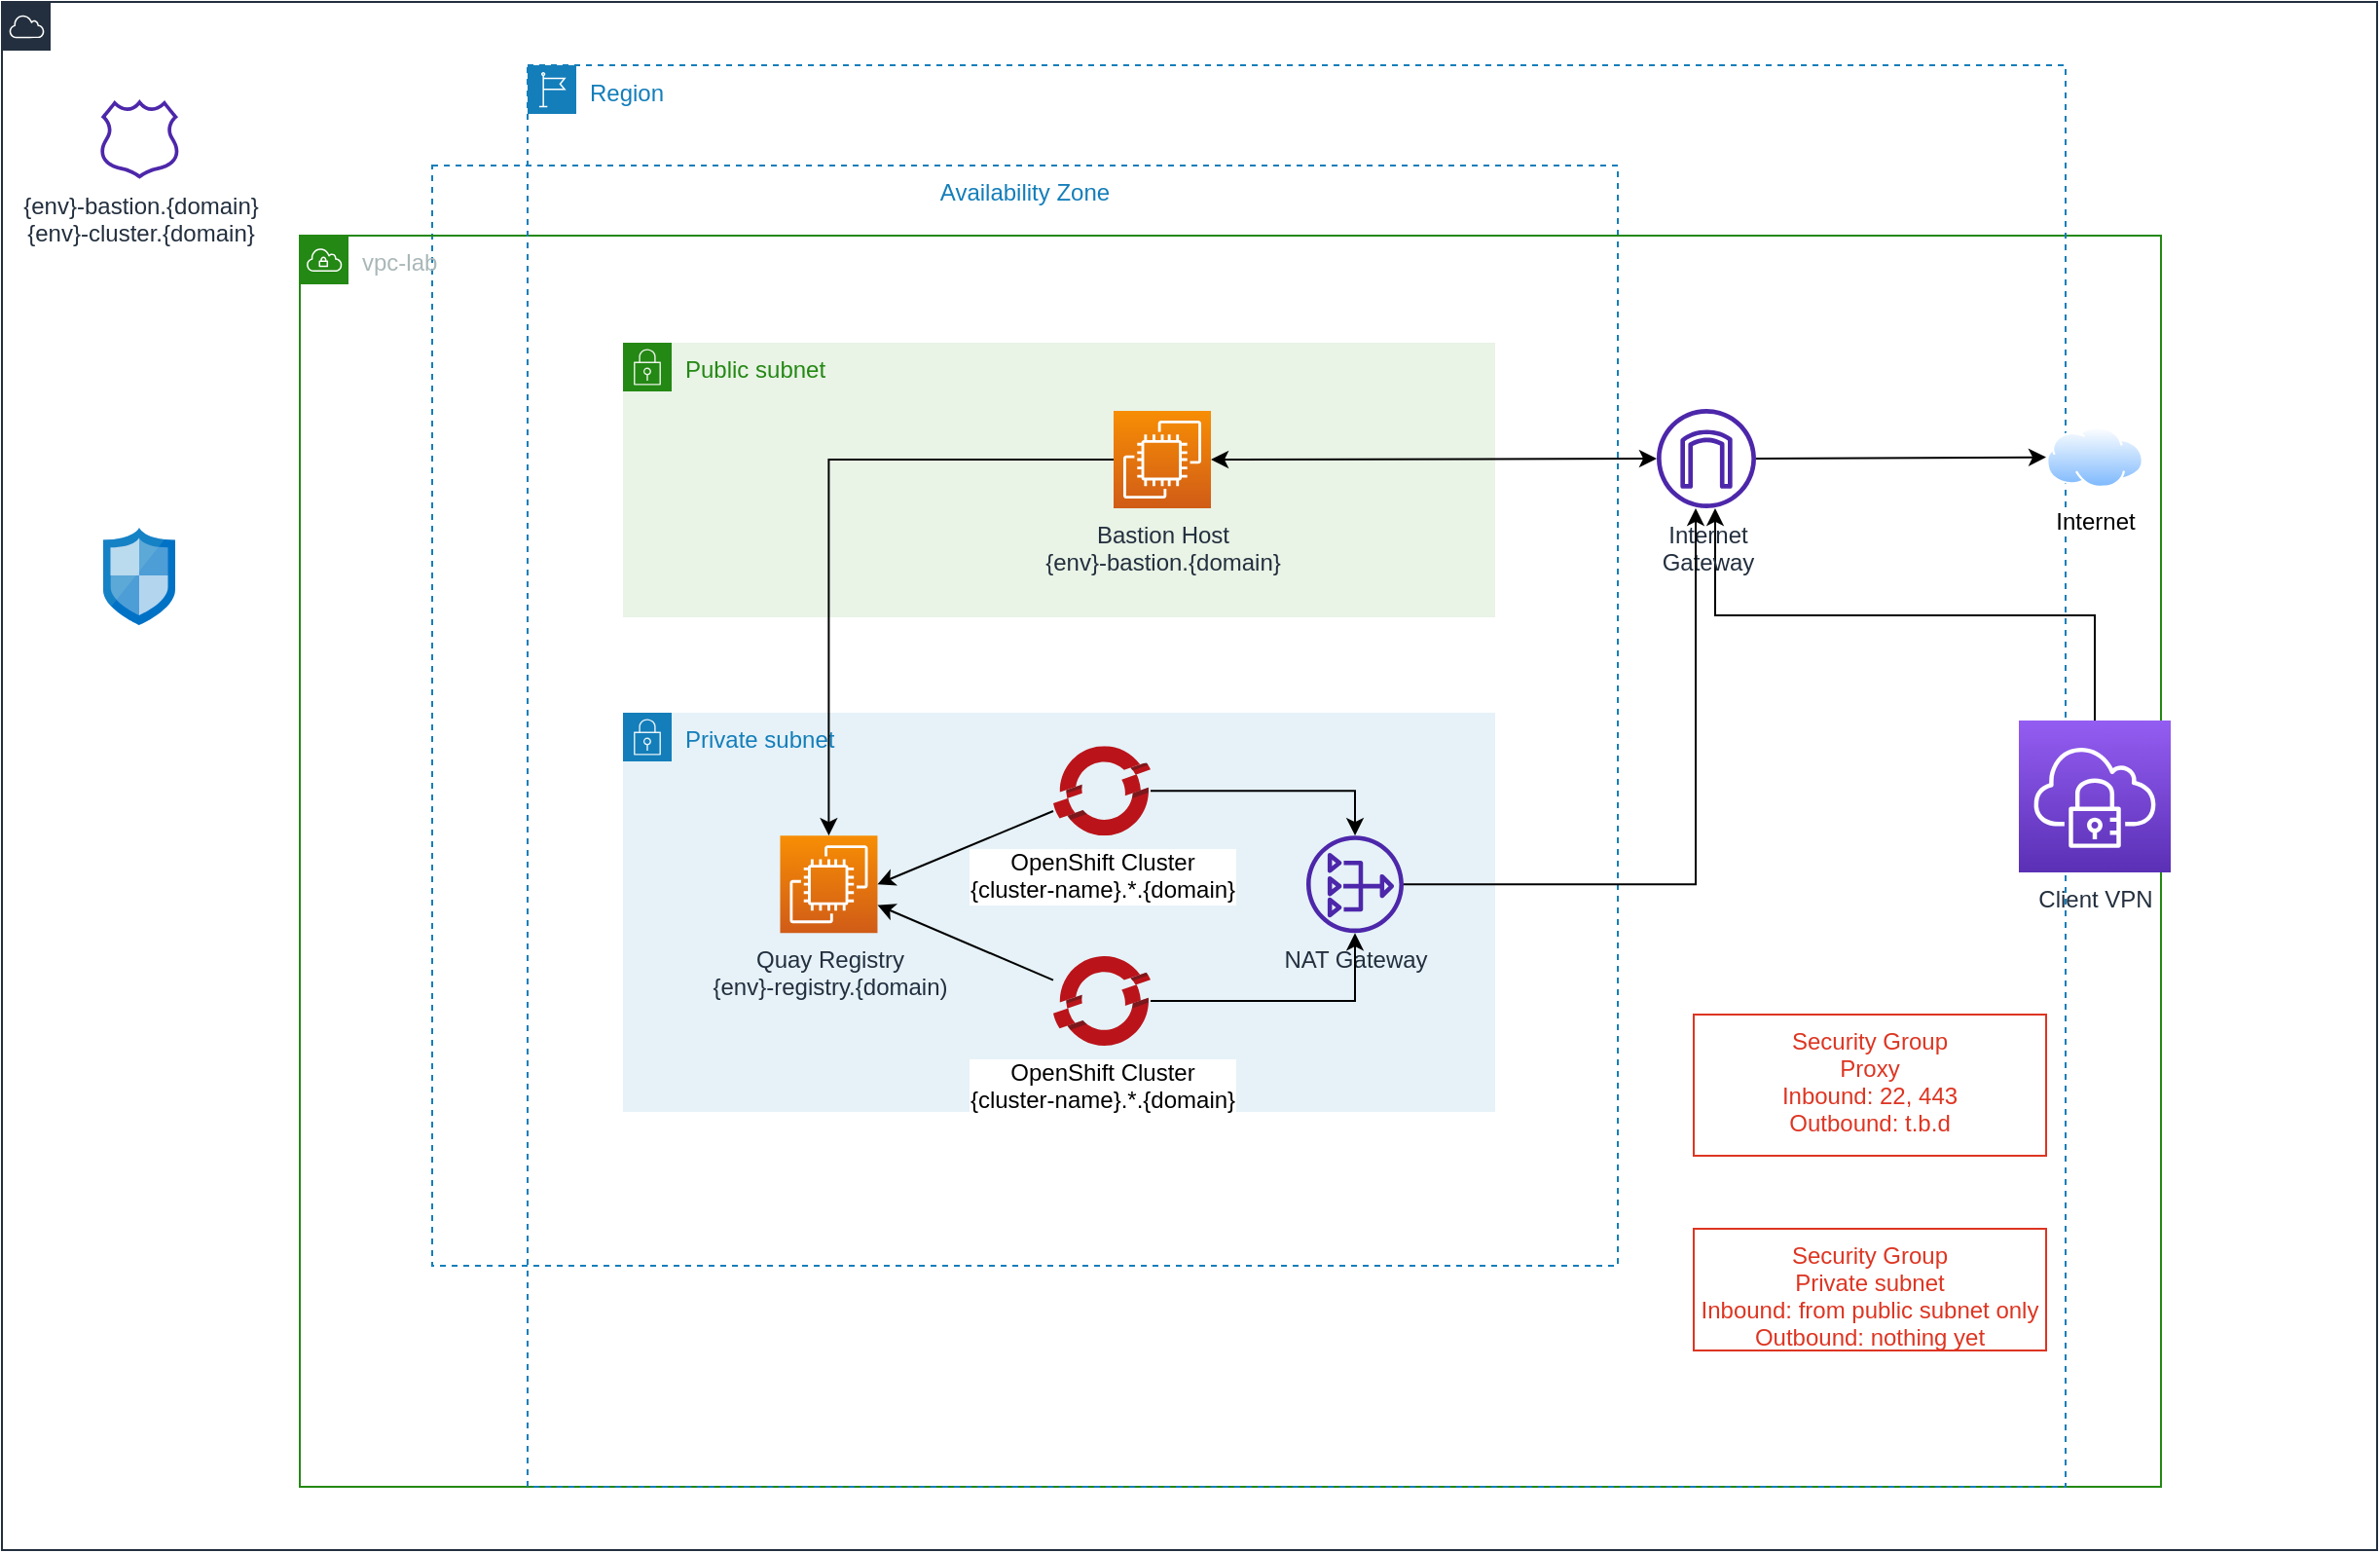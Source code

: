 <mxfile version="20.0.3" type="github">
  <diagram id="8VUKK6DjBfGTKHpWHuer" name="Page-1">
    <mxGraphModel dx="1186" dy="1598" grid="1" gridSize="10" guides="1" tooltips="1" connect="1" arrows="1" fold="1" page="1" pageScale="1" pageWidth="583" pageHeight="827" math="0" shadow="0">
      <root>
        <mxCell id="0" />
        <mxCell id="1" parent="0" />
        <mxCell id="3k9TCZDCFGi4UiMfXnEV-32" value="Availability Zone" style="fillColor=none;strokeColor=#147EBA;dashed=1;verticalAlign=top;fontStyle=0;fontColor=#147EBA;" parent="1" vertex="1">
          <mxGeometry x="271" y="-696" width="609" height="565" as="geometry" />
        </mxCell>
        <mxCell id="3k9TCZDCFGi4UiMfXnEV-27" value="" style="points=[[0,0],[0.25,0],[0.5,0],[0.75,0],[1,0],[1,0.25],[1,0.5],[1,0.75],[1,1],[0.75,1],[0.5,1],[0.25,1],[0,1],[0,0.75],[0,0.5],[0,0.25]];outlineConnect=0;gradientColor=none;html=1;whiteSpace=wrap;fontSize=12;fontStyle=0;container=1;pointerEvents=0;collapsible=0;recursiveResize=0;shape=mxgraph.aws4.group;grIcon=mxgraph.aws4.group_aws_cloud;strokeColor=#232F3E;fillColor=none;verticalAlign=top;align=left;spacingLeft=30;fontColor=#232F3E;dashed=0;" parent="1" vertex="1">
          <mxGeometry x="50" y="-780" width="1220" height="795" as="geometry" />
        </mxCell>
        <mxCell id="3k9TCZDCFGi4UiMfXnEV-22" value="vpc-lab&lt;br&gt;" style="points=[[0,0],[0.25,0],[0.5,0],[0.75,0],[1,0],[1,0.25],[1,0.5],[1,0.75],[1,1],[0.75,1],[0.5,1],[0.25,1],[0,1],[0,0.75],[0,0.5],[0,0.25]];outlineConnect=0;gradientColor=none;html=1;whiteSpace=wrap;fontSize=12;fontStyle=0;container=1;pointerEvents=0;collapsible=0;recursiveResize=0;shape=mxgraph.aws4.group;grIcon=mxgraph.aws4.group_vpc;strokeColor=#248814;fillColor=none;verticalAlign=top;align=left;spacingLeft=30;fontColor=#AAB7B8;dashed=0;" parent="3k9TCZDCFGi4UiMfXnEV-27" vertex="1">
          <mxGeometry x="153" y="120" width="956" height="642.5" as="geometry" />
        </mxCell>
        <mxCell id="3k9TCZDCFGi4UiMfXnEV-24" value="Private subnet" style="points=[[0,0],[0.25,0],[0.5,0],[0.75,0],[1,0],[1,0.25],[1,0.5],[1,0.75],[1,1],[0.75,1],[0.5,1],[0.25,1],[0,1],[0,0.75],[0,0.5],[0,0.25]];outlineConnect=0;gradientColor=none;html=1;whiteSpace=wrap;fontSize=12;fontStyle=0;container=1;pointerEvents=0;collapsible=0;recursiveResize=0;shape=mxgraph.aws4.group;grIcon=mxgraph.aws4.group_security_group;grStroke=0;strokeColor=#147EBA;fillColor=#E6F2F8;verticalAlign=top;align=left;spacingLeft=30;fontColor=#147EBA;dashed=0;" parent="3k9TCZDCFGi4UiMfXnEV-22" vertex="1">
          <mxGeometry x="166" y="245" width="448" height="205" as="geometry" />
        </mxCell>
        <mxCell id="3k9TCZDCFGi4UiMfXnEV-30" value="Quay Registry&lt;br&gt;{env}-registry.{domain)" style="sketch=0;points=[[0,0,0],[0.25,0,0],[0.5,0,0],[0.75,0,0],[1,0,0],[0,1,0],[0.25,1,0],[0.5,1,0],[0.75,1,0],[1,1,0],[0,0.25,0],[0,0.5,0],[0,0.75,0],[1,0.25,0],[1,0.5,0],[1,0.75,0]];outlineConnect=0;fontColor=#232F3E;gradientColor=#F78E04;gradientDirection=north;fillColor=#D05C17;strokeColor=#ffffff;dashed=0;verticalLabelPosition=bottom;verticalAlign=top;align=center;html=1;fontSize=12;fontStyle=0;aspect=fixed;shape=mxgraph.aws4.resourceIcon;resIcon=mxgraph.aws4.ec2;" parent="3k9TCZDCFGi4UiMfXnEV-24" vertex="1">
          <mxGeometry x="80.73" y="63.08" width="50" height="50" as="geometry" />
        </mxCell>
        <mxCell id="DbA9AQJMtxtYTYjrr-xl-2" value="OpenShift Cluster&lt;br&gt;{cluster-name}.*.{domain}" style="sketch=0;aspect=fixed;html=1;points=[];align=center;image;fontSize=12;image=img/lib/mscae/OpenShift.svg;" vertex="1" parent="3k9TCZDCFGi4UiMfXnEV-24">
          <mxGeometry x="221.0" y="17.08" width="50" height="46" as="geometry" />
        </mxCell>
        <mxCell id="DbA9AQJMtxtYTYjrr-xl-5" value="" style="endArrow=classic;html=1;rounded=0;entryX=1;entryY=0.5;entryDx=0;entryDy=0;entryPerimeter=0;" edge="1" parent="3k9TCZDCFGi4UiMfXnEV-24" source="DbA9AQJMtxtYTYjrr-xl-2" target="3k9TCZDCFGi4UiMfXnEV-30">
          <mxGeometry width="50" height="50" relative="1" as="geometry">
            <mxPoint x="101" y="5" as="sourcePoint" />
            <mxPoint x="151" y="-45" as="targetPoint" />
          </mxGeometry>
        </mxCell>
        <mxCell id="3k9TCZDCFGi4UiMfXnEV-23" value="Public subnet" style="points=[[0,0],[0.25,0],[0.5,0],[0.75,0],[1,0],[1,0.25],[1,0.5],[1,0.75],[1,1],[0.75,1],[0.5,1],[0.25,1],[0,1],[0,0.75],[0,0.5],[0,0.25]];outlineConnect=0;gradientColor=none;html=1;whiteSpace=wrap;fontSize=12;fontStyle=0;container=1;pointerEvents=0;collapsible=0;recursiveResize=0;shape=mxgraph.aws4.group;grIcon=mxgraph.aws4.group_security_group;grStroke=0;strokeColor=#248814;fillColor=#E9F3E6;verticalAlign=top;align=left;spacingLeft=30;fontColor=#248814;dashed=0;" parent="3k9TCZDCFGi4UiMfXnEV-22" vertex="1">
          <mxGeometry x="166" y="55" width="448" height="141" as="geometry" />
        </mxCell>
        <mxCell id="3k9TCZDCFGi4UiMfXnEV-17" value="Region" style="points=[[0,0],[0.25,0],[0.5,0],[0.75,0],[1,0],[1,0.25],[1,0.5],[1,0.75],[1,1],[0.75,1],[0.5,1],[0.25,1],[0,1],[0,0.75],[0,0.5],[0,0.25]];outlineConnect=0;gradientColor=none;html=1;whiteSpace=wrap;fontSize=12;fontStyle=0;container=0;pointerEvents=0;collapsible=0;recursiveResize=0;shape=mxgraph.aws4.group;grIcon=mxgraph.aws4.group_region;strokeColor=#147EBA;fillColor=none;verticalAlign=top;align=left;spacingLeft=30;fontColor=#147EBA;dashed=1;" parent="3k9TCZDCFGi4UiMfXnEV-27" vertex="1">
          <mxGeometry x="270" y="32.5" width="790" height="730" as="geometry" />
        </mxCell>
        <mxCell id="3k9TCZDCFGi4UiMfXnEV-14" value="{env}-bastion.{domain}&lt;br&gt;{env}-cluster.{domain}" style="sketch=0;outlineConnect=0;fontColor=#232F3E;gradientColor=none;fillColor=#4D27AA;strokeColor=none;dashed=0;verticalLabelPosition=bottom;verticalAlign=top;align=center;html=1;fontSize=12;fontStyle=0;aspect=fixed;pointerEvents=1;shape=mxgraph.aws4.hosted_zone;" parent="3k9TCZDCFGi4UiMfXnEV-27" vertex="1">
          <mxGeometry x="50.0" y="50.005" width="41.367" height="40.836" as="geometry" />
        </mxCell>
        <mxCell id="3k9TCZDCFGi4UiMfXnEV-41" style="edgeStyle=orthogonalEdgeStyle;rounded=0;orthogonalLoop=1;jettySize=auto;html=1;startArrow=none;startFill=0;exitX=0.5;exitY=0;exitDx=0;exitDy=0;exitPerimeter=0;" parent="3k9TCZDCFGi4UiMfXnEV-27" source="3k9TCZDCFGi4UiMfXnEV-42" target="3k9TCZDCFGi4UiMfXnEV-31" edge="1">
          <mxGeometry relative="1" as="geometry">
            <Array as="points">
              <mxPoint x="1075" y="315" />
              <mxPoint x="880" y="315" />
            </Array>
          </mxGeometry>
        </mxCell>
        <mxCell id="3k9TCZDCFGi4UiMfXnEV-37" value="Internet" style="aspect=fixed;perimeter=ellipsePerimeter;html=1;align=center;shadow=0;dashed=0;spacingTop=3;image;image=img/lib/active_directory/internet_cloud.svg;" parent="3k9TCZDCFGi4UiMfXnEV-27" vertex="1">
          <mxGeometry x="1050" y="218" width="50" height="31.5" as="geometry" />
        </mxCell>
        <mxCell id="3k9TCZDCFGi4UiMfXnEV-42" value="Client VPN" style="sketch=0;points=[[0,0,0],[0.25,0,0],[0.5,0,0],[0.75,0,0],[1,0,0],[0,1,0],[0.25,1,0],[0.5,1,0],[0.75,1,0],[1,1,0],[0,0.25,0],[0,0.5,0],[0,0.75,0],[1,0.25,0],[1,0.5,0],[1,0.75,0]];outlineConnect=0;fontColor=#232F3E;gradientColor=#945DF2;gradientDirection=north;fillColor=#5A30B5;strokeColor=#ffffff;dashed=0;verticalLabelPosition=bottom;verticalAlign=top;align=center;html=1;fontSize=12;fontStyle=0;aspect=fixed;shape=mxgraph.aws4.resourceIcon;resIcon=mxgraph.aws4.client_vpn;" parent="3k9TCZDCFGi4UiMfXnEV-27" vertex="1">
          <mxGeometry x="1036" y="369" width="78" height="78" as="geometry" />
        </mxCell>
        <mxCell id="3k9TCZDCFGi4UiMfXnEV-44" style="edgeStyle=orthogonalEdgeStyle;rounded=0;jumpStyle=sharp;orthogonalLoop=1;jettySize=auto;html=1;entryX=0;entryY=0.5;entryDx=0;entryDy=0;startArrow=none;startFill=0;" parent="3k9TCZDCFGi4UiMfXnEV-27" source="3k9TCZDCFGi4UiMfXnEV-31" target="3k9TCZDCFGi4UiMfXnEV-37" edge="1">
          <mxGeometry relative="1" as="geometry" />
        </mxCell>
        <mxCell id="Jq-qKWJoLXWZvUXoyAxC-2" value="" style="sketch=0;aspect=fixed;html=1;points=[];align=center;image;fontSize=12;image=img/lib/mscae/Network_Security_Groups_Classic.svg;" parent="3k9TCZDCFGi4UiMfXnEV-27" vertex="1">
          <mxGeometry x="52" y="270" width="37" height="50" as="geometry" />
        </mxCell>
        <mxCell id="3k9TCZDCFGi4UiMfXnEV-34" style="edgeStyle=orthogonalEdgeStyle;rounded=0;orthogonalLoop=1;jettySize=auto;html=1;" parent="3k9TCZDCFGi4UiMfXnEV-27" source="3k9TCZDCFGi4UiMfXnEV-29" target="3k9TCZDCFGi4UiMfXnEV-30" edge="1">
          <mxGeometry relative="1" as="geometry" />
        </mxCell>
        <mxCell id="3k9TCZDCFGi4UiMfXnEV-33" style="rounded=0;orthogonalLoop=1;jettySize=auto;html=1;" parent="3k9TCZDCFGi4UiMfXnEV-27" source="DbA9AQJMtxtYTYjrr-xl-1" target="3k9TCZDCFGi4UiMfXnEV-30" edge="1">
          <mxGeometry relative="1" as="geometry">
            <mxPoint x="549.73" y="533" as="sourcePoint" />
          </mxGeometry>
        </mxCell>
        <mxCell id="3k9TCZDCFGi4UiMfXnEV-31" value="Internet&lt;br&gt;Gateway" style="sketch=0;outlineConnect=0;fontColor=#232F3E;gradientColor=none;fillColor=#4D27AA;strokeColor=none;dashed=0;verticalLabelPosition=bottom;verticalAlign=top;align=center;html=1;fontSize=12;fontStyle=0;aspect=fixed;pointerEvents=1;shape=mxgraph.aws4.internet_gateway;" parent="3k9TCZDCFGi4UiMfXnEV-27" vertex="1">
          <mxGeometry x="850" y="209" width="51" height="51" as="geometry" />
        </mxCell>
        <mxCell id="3k9TCZDCFGi4UiMfXnEV-39" style="rounded=0;orthogonalLoop=1;jettySize=auto;html=1;jumpStyle=sharp;edgeStyle=orthogonalEdgeStyle;startArrow=classic;startFill=1;" parent="3k9TCZDCFGi4UiMfXnEV-27" source="3k9TCZDCFGi4UiMfXnEV-29" target="3k9TCZDCFGi4UiMfXnEV-31" edge="1">
          <mxGeometry relative="1" as="geometry" />
        </mxCell>
        <mxCell id="Jq-qKWJoLXWZvUXoyAxC-3" value="Security Group&#xa;Proxy&#xa;Inbound: 22, 443&#xa;Outbound: t.b.d" style="fillColor=none;strokeColor=#DD3522;verticalAlign=top;fontStyle=0;fontColor=#DD3522;" parent="3k9TCZDCFGi4UiMfXnEV-27" vertex="1">
          <mxGeometry x="869" y="520" width="181" height="72.5" as="geometry" />
        </mxCell>
        <mxCell id="Jq-qKWJoLXWZvUXoyAxC-5" value="Security Group&#xa;Private subnet&#xa;Inbound: from public subnet only&#xa;Outbound: nothing yet" style="fillColor=none;strokeColor=#DD3522;verticalAlign=top;fontStyle=0;fontColor=#DD3522;" parent="3k9TCZDCFGi4UiMfXnEV-27" vertex="1">
          <mxGeometry x="869" y="630" width="181" height="62.5" as="geometry" />
        </mxCell>
        <mxCell id="3k9TCZDCFGi4UiMfXnEV-29" value="Bastion Host&lt;br&gt;{env}-bastion.{domain}" style="sketch=0;points=[[0,0,0],[0.25,0,0],[0.5,0,0],[0.75,0,0],[1,0,0],[0,1,0],[0.25,1,0],[0.5,1,0],[0.75,1,0],[1,1,0],[0,0.25,0],[0,0.5,0],[0,0.75,0],[1,0.25,0],[1,0.5,0],[1,0.75,0]];outlineConnect=0;fontColor=#232F3E;gradientColor=#F78E04;gradientDirection=north;fillColor=#D05C17;strokeColor=#ffffff;dashed=0;verticalLabelPosition=bottom;verticalAlign=top;align=center;html=1;fontSize=12;fontStyle=0;aspect=fixed;shape=mxgraph.aws4.resourceIcon;resIcon=mxgraph.aws4.ec2;" parent="3k9TCZDCFGi4UiMfXnEV-27" vertex="1">
          <mxGeometry x="571" y="210" width="50" height="50" as="geometry" />
        </mxCell>
        <mxCell id="3k9TCZDCFGi4UiMfXnEV-35" value="NAT Gateway" style="sketch=0;outlineConnect=0;fontColor=#232F3E;gradientColor=none;fillColor=#4D27AA;strokeColor=none;dashed=0;verticalLabelPosition=bottom;verticalAlign=top;align=center;html=1;fontSize=12;fontStyle=0;aspect=fixed;pointerEvents=1;shape=mxgraph.aws4.nat_gateway;" parent="3k9TCZDCFGi4UiMfXnEV-27" vertex="1">
          <mxGeometry x="670" y="428.08" width="50" height="50" as="geometry" />
        </mxCell>
        <mxCell id="3k9TCZDCFGi4UiMfXnEV-36" style="edgeStyle=orthogonalEdgeStyle;rounded=0;orthogonalLoop=1;jettySize=auto;html=1;" parent="3k9TCZDCFGi4UiMfXnEV-27" source="DbA9AQJMtxtYTYjrr-xl-1" target="3k9TCZDCFGi4UiMfXnEV-35" edge="1">
          <mxGeometry relative="1" as="geometry">
            <mxPoint x="599.73" y="533" as="sourcePoint" />
          </mxGeometry>
        </mxCell>
        <mxCell id="3k9TCZDCFGi4UiMfXnEV-38" style="edgeStyle=orthogonalEdgeStyle;rounded=0;orthogonalLoop=1;jettySize=auto;html=1;" parent="3k9TCZDCFGi4UiMfXnEV-27" source="3k9TCZDCFGi4UiMfXnEV-35" target="3k9TCZDCFGi4UiMfXnEV-31" edge="1">
          <mxGeometry relative="1" as="geometry">
            <Array as="points">
              <mxPoint x="870" y="453" />
            </Array>
          </mxGeometry>
        </mxCell>
        <mxCell id="DbA9AQJMtxtYTYjrr-xl-1" value="OpenShift Cluster&lt;br&gt;{cluster-name}.*.{domain}" style="sketch=0;aspect=fixed;html=1;points=[];align=center;image;fontSize=12;image=img/lib/mscae/OpenShift.svg;" vertex="1" parent="3k9TCZDCFGi4UiMfXnEV-27">
          <mxGeometry x="540" y="490" width="50" height="46" as="geometry" />
        </mxCell>
        <mxCell id="DbA9AQJMtxtYTYjrr-xl-6" value="" style="endArrow=classic;html=1;rounded=0;edgeStyle=orthogonalEdgeStyle;" edge="1" parent="3k9TCZDCFGi4UiMfXnEV-27" source="DbA9AQJMtxtYTYjrr-xl-2" target="3k9TCZDCFGi4UiMfXnEV-35">
          <mxGeometry width="50" height="50" relative="1" as="geometry">
            <mxPoint x="420" y="370" as="sourcePoint" />
            <mxPoint x="470" y="320" as="targetPoint" />
            <Array as="points">
              <mxPoint x="695" y="405" />
            </Array>
          </mxGeometry>
        </mxCell>
      </root>
    </mxGraphModel>
  </diagram>
</mxfile>

